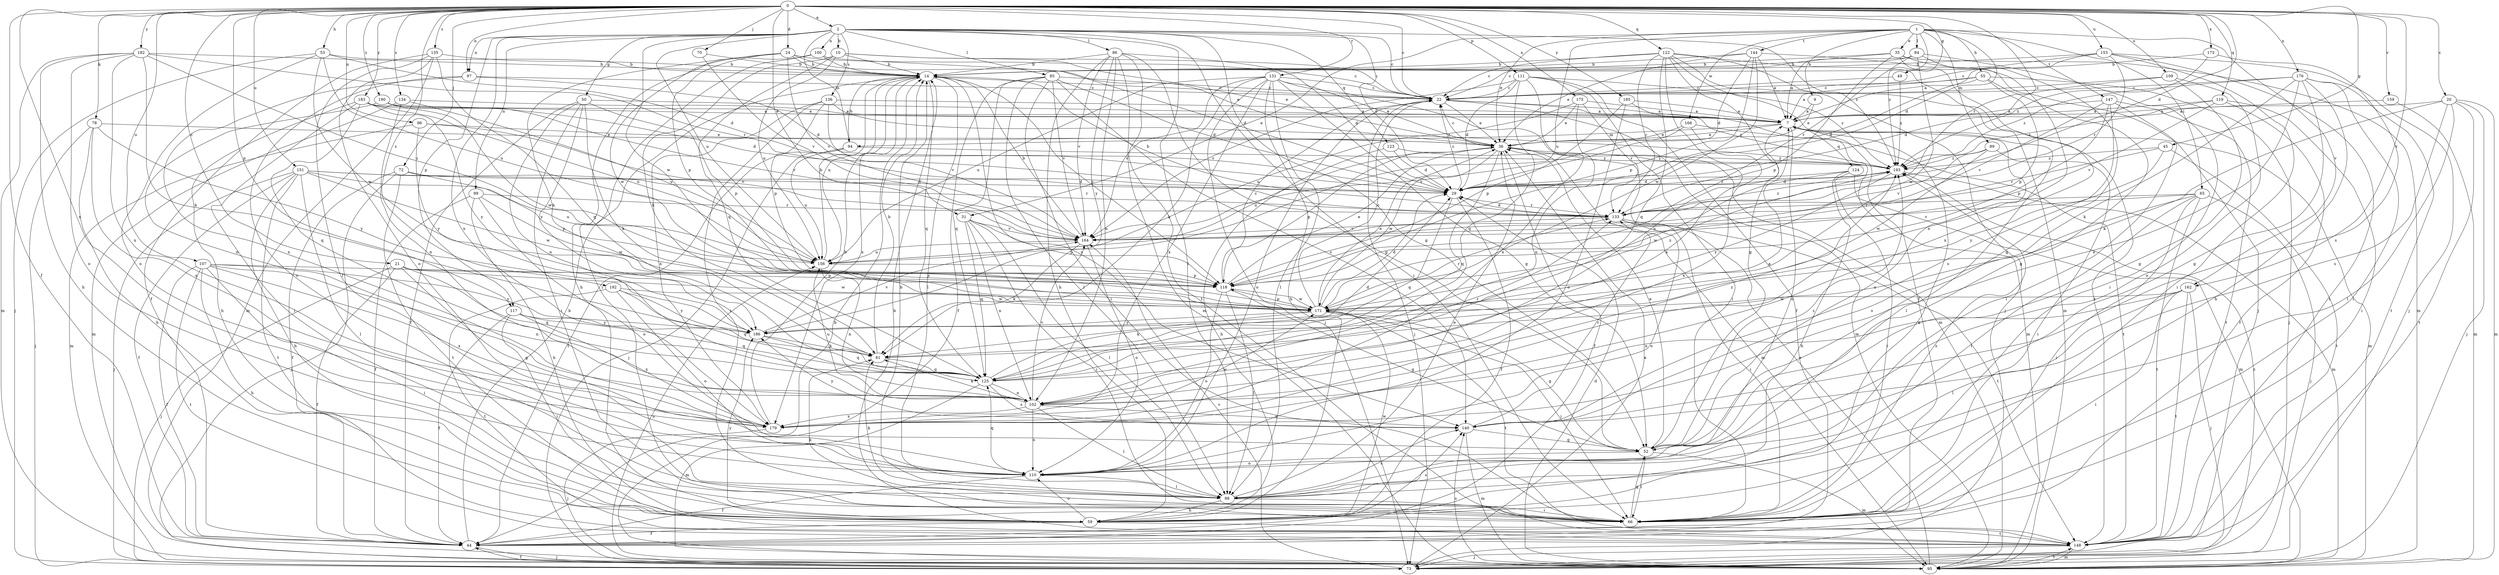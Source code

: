 strict digraph  {
0;
1;
2;
7;
9;
10;
14;
20;
21;
22;
24;
29;
31;
35;
36;
44;
45;
49;
50;
52;
53;
55;
59;
65;
66;
70;
72;
73;
78;
81;
84;
85;
86;
88;
89;
94;
95;
96;
97;
99;
100;
102;
107;
109;
110;
111;
117;
118;
119;
122;
123;
124;
125;
131;
133;
134;
135;
136;
140;
144;
147;
148;
151;
153;
156;
159;
162;
164;
166;
171;
173;
175;
176;
179;
182;
183;
185;
186;
190;
192;
193;
0 -> 2  [label=a];
0 -> 20  [label=c];
0 -> 21  [label=c];
0 -> 22  [label=c];
0 -> 24  [label=d];
0 -> 29  [label=d];
0 -> 31  [label=e];
0 -> 44  [label=f];
0 -> 45  [label=g];
0 -> 49  [label=g];
0 -> 53  [label=h];
0 -> 70  [label=j];
0 -> 72  [label=j];
0 -> 78  [label=k];
0 -> 96  [label=n];
0 -> 97  [label=n];
0 -> 107  [label=o];
0 -> 109  [label=o];
0 -> 111  [label=p];
0 -> 117  [label=p];
0 -> 119  [label=q];
0 -> 122  [label=q];
0 -> 131  [label=r];
0 -> 133  [label=r];
0 -> 134  [label=s];
0 -> 135  [label=s];
0 -> 151  [label=u];
0 -> 153  [label=u];
0 -> 159  [label=v];
0 -> 162  [label=v];
0 -> 173  [label=x];
0 -> 175  [label=x];
0 -> 176  [label=x];
0 -> 179  [label=x];
0 -> 182  [label=y];
0 -> 183  [label=y];
0 -> 185  [label=y];
0 -> 190  [label=z];
0 -> 192  [label=z];
1 -> 9  [label=b];
1 -> 29  [label=d];
1 -> 31  [label=e];
1 -> 35  [label=e];
1 -> 36  [label=e];
1 -> 55  [label=h];
1 -> 65  [label=i];
1 -> 84  [label=l];
1 -> 89  [label=m];
1 -> 144  [label=t];
1 -> 147  [label=t];
1 -> 156  [label=u];
1 -> 162  [label=v];
1 -> 166  [label=w];
1 -> 193  [label=z];
2 -> 10  [label=b];
2 -> 22  [label=c];
2 -> 29  [label=d];
2 -> 50  [label=g];
2 -> 52  [label=g];
2 -> 66  [label=i];
2 -> 85  [label=l];
2 -> 86  [label=l];
2 -> 88  [label=l];
2 -> 94  [label=m];
2 -> 97  [label=n];
2 -> 99  [label=n];
2 -> 100  [label=n];
2 -> 117  [label=p];
2 -> 123  [label=q];
2 -> 136  [label=s];
2 -> 156  [label=u];
2 -> 171  [label=w];
2 -> 179  [label=x];
2 -> 193  [label=z];
7 -> 36  [label=e];
7 -> 88  [label=l];
7 -> 94  [label=m];
7 -> 95  [label=m];
7 -> 110  [label=o];
7 -> 124  [label=q];
9 -> 7  [label=a];
9 -> 36  [label=e];
10 -> 14  [label=b];
10 -> 22  [label=c];
10 -> 36  [label=e];
10 -> 81  [label=k];
10 -> 125  [label=q];
10 -> 156  [label=u];
14 -> 22  [label=c];
14 -> 88  [label=l];
14 -> 118  [label=p];
14 -> 125  [label=q];
14 -> 140  [label=s];
14 -> 156  [label=u];
14 -> 179  [label=x];
20 -> 7  [label=a];
20 -> 73  [label=j];
20 -> 81  [label=k];
20 -> 88  [label=l];
20 -> 95  [label=m];
20 -> 140  [label=s];
20 -> 148  [label=t];
21 -> 44  [label=f];
21 -> 52  [label=g];
21 -> 73  [label=j];
21 -> 118  [label=p];
21 -> 125  [label=q];
21 -> 171  [label=w];
22 -> 7  [label=a];
22 -> 36  [label=e];
22 -> 73  [label=j];
22 -> 95  [label=m];
22 -> 110  [label=o];
22 -> 193  [label=z];
24 -> 14  [label=b];
24 -> 22  [label=c];
24 -> 36  [label=e];
24 -> 81  [label=k];
24 -> 118  [label=p];
24 -> 164  [label=v];
24 -> 171  [label=w];
29 -> 22  [label=c];
29 -> 44  [label=f];
29 -> 125  [label=q];
29 -> 133  [label=r];
29 -> 193  [label=z];
31 -> 66  [label=i];
31 -> 88  [label=l];
31 -> 102  [label=n];
31 -> 118  [label=p];
31 -> 125  [label=q];
31 -> 164  [label=v];
35 -> 14  [label=b];
35 -> 22  [label=c];
35 -> 52  [label=g];
35 -> 95  [label=m];
35 -> 118  [label=p];
35 -> 179  [label=x];
36 -> 22  [label=c];
36 -> 44  [label=f];
36 -> 95  [label=m];
36 -> 118  [label=p];
36 -> 125  [label=q];
36 -> 156  [label=u];
36 -> 171  [label=w];
36 -> 193  [label=z];
44 -> 14  [label=b];
44 -> 73  [label=j];
45 -> 133  [label=r];
45 -> 148  [label=t];
45 -> 186  [label=y];
45 -> 193  [label=z];
49 -> 22  [label=c];
49 -> 193  [label=z];
50 -> 7  [label=a];
50 -> 44  [label=f];
50 -> 66  [label=i];
50 -> 81  [label=k];
50 -> 102  [label=n];
50 -> 118  [label=p];
50 -> 186  [label=y];
52 -> 7  [label=a];
52 -> 36  [label=e];
52 -> 66  [label=i];
52 -> 95  [label=m];
52 -> 110  [label=o];
52 -> 193  [label=z];
53 -> 14  [label=b];
53 -> 29  [label=d];
53 -> 73  [label=j];
53 -> 110  [label=o];
53 -> 156  [label=u];
53 -> 171  [label=w];
55 -> 7  [label=a];
55 -> 22  [label=c];
55 -> 29  [label=d];
55 -> 52  [label=g];
55 -> 73  [label=j];
55 -> 118  [label=p];
59 -> 7  [label=a];
59 -> 44  [label=f];
59 -> 110  [label=o];
59 -> 140  [label=s];
59 -> 148  [label=t];
59 -> 171  [label=w];
59 -> 186  [label=y];
65 -> 66  [label=i];
65 -> 73  [label=j];
65 -> 88  [label=l];
65 -> 133  [label=r];
65 -> 140  [label=s];
65 -> 148  [label=t];
65 -> 164  [label=v];
66 -> 52  [label=g];
66 -> 81  [label=k];
66 -> 193  [label=z];
70 -> 14  [label=b];
70 -> 164  [label=v];
72 -> 29  [label=d];
72 -> 44  [label=f];
72 -> 73  [label=j];
72 -> 118  [label=p];
72 -> 148  [label=t];
73 -> 36  [label=e];
73 -> 44  [label=f];
73 -> 164  [label=v];
73 -> 193  [label=z];
78 -> 36  [label=e];
78 -> 59  [label=h];
78 -> 73  [label=j];
78 -> 179  [label=x];
78 -> 186  [label=y];
81 -> 14  [label=b];
81 -> 125  [label=q];
84 -> 7  [label=a];
84 -> 14  [label=b];
84 -> 66  [label=i];
84 -> 102  [label=n];
84 -> 133  [label=r];
84 -> 171  [label=w];
85 -> 22  [label=c];
85 -> 29  [label=d];
85 -> 44  [label=f];
85 -> 66  [label=i];
85 -> 88  [label=l];
85 -> 125  [label=q];
85 -> 140  [label=s];
85 -> 164  [label=v];
86 -> 14  [label=b];
86 -> 29  [label=d];
86 -> 52  [label=g];
86 -> 59  [label=h];
86 -> 95  [label=m];
86 -> 102  [label=n];
86 -> 148  [label=t];
86 -> 164  [label=v];
86 -> 186  [label=y];
88 -> 14  [label=b];
88 -> 36  [label=e];
88 -> 59  [label=h];
88 -> 66  [label=i];
88 -> 81  [label=k];
88 -> 140  [label=s];
89 -> 66  [label=i];
89 -> 164  [label=v];
89 -> 171  [label=w];
89 -> 193  [label=z];
94 -> 14  [label=b];
94 -> 44  [label=f];
94 -> 73  [label=j];
94 -> 156  [label=u];
94 -> 193  [label=z];
95 -> 14  [label=b];
95 -> 29  [label=d];
95 -> 36  [label=e];
95 -> 140  [label=s];
95 -> 148  [label=t];
95 -> 156  [label=u];
96 -> 36  [label=e];
96 -> 95  [label=m];
96 -> 164  [label=v];
96 -> 186  [label=y];
97 -> 22  [label=c];
97 -> 29  [label=d];
97 -> 110  [label=o];
97 -> 179  [label=x];
99 -> 44  [label=f];
99 -> 59  [label=h];
99 -> 110  [label=o];
99 -> 133  [label=r];
99 -> 171  [label=w];
100 -> 14  [label=b];
100 -> 29  [label=d];
100 -> 59  [label=h];
100 -> 66  [label=i];
102 -> 7  [label=a];
102 -> 81  [label=k];
102 -> 88  [label=l];
102 -> 110  [label=o];
102 -> 140  [label=s];
102 -> 156  [label=u];
102 -> 164  [label=v];
102 -> 179  [label=x];
102 -> 193  [label=z];
107 -> 44  [label=f];
107 -> 59  [label=h];
107 -> 66  [label=i];
107 -> 102  [label=n];
107 -> 118  [label=p];
107 -> 148  [label=t];
107 -> 179  [label=x];
107 -> 186  [label=y];
109 -> 22  [label=c];
109 -> 29  [label=d];
109 -> 52  [label=g];
109 -> 110  [label=o];
110 -> 44  [label=f];
110 -> 88  [label=l];
110 -> 125  [label=q];
111 -> 22  [label=c];
111 -> 29  [label=d];
111 -> 44  [label=f];
111 -> 66  [label=i];
111 -> 125  [label=q];
111 -> 164  [label=v];
111 -> 179  [label=x];
111 -> 193  [label=z];
117 -> 44  [label=f];
117 -> 66  [label=i];
117 -> 125  [label=q];
117 -> 179  [label=x];
117 -> 186  [label=y];
118 -> 22  [label=c];
118 -> 36  [label=e];
118 -> 52  [label=g];
118 -> 88  [label=l];
118 -> 110  [label=o];
118 -> 171  [label=w];
119 -> 7  [label=a];
119 -> 44  [label=f];
119 -> 66  [label=i];
119 -> 164  [label=v];
119 -> 193  [label=z];
122 -> 14  [label=b];
122 -> 22  [label=c];
122 -> 44  [label=f];
122 -> 52  [label=g];
122 -> 73  [label=j];
122 -> 95  [label=m];
122 -> 102  [label=n];
122 -> 125  [label=q];
122 -> 133  [label=r];
122 -> 148  [label=t];
123 -> 29  [label=d];
123 -> 59  [label=h];
123 -> 193  [label=z];
124 -> 29  [label=d];
124 -> 59  [label=h];
124 -> 66  [label=i];
124 -> 95  [label=m];
124 -> 171  [label=w];
125 -> 7  [label=a];
125 -> 29  [label=d];
125 -> 95  [label=m];
125 -> 102  [label=n];
125 -> 133  [label=r];
125 -> 140  [label=s];
131 -> 22  [label=c];
131 -> 36  [label=e];
131 -> 52  [label=g];
131 -> 59  [label=h];
131 -> 73  [label=j];
131 -> 81  [label=k];
131 -> 88  [label=l];
131 -> 95  [label=m];
131 -> 156  [label=u];
131 -> 164  [label=v];
131 -> 179  [label=x];
133 -> 14  [label=b];
133 -> 29  [label=d];
133 -> 66  [label=i];
133 -> 110  [label=o];
133 -> 148  [label=t];
133 -> 164  [label=v];
133 -> 193  [label=z];
134 -> 7  [label=a];
134 -> 95  [label=m];
134 -> 102  [label=n];
134 -> 156  [label=u];
135 -> 14  [label=b];
135 -> 44  [label=f];
135 -> 88  [label=l];
135 -> 95  [label=m];
135 -> 110  [label=o];
135 -> 125  [label=q];
136 -> 7  [label=a];
136 -> 66  [label=i];
136 -> 118  [label=p];
136 -> 164  [label=v];
136 -> 179  [label=x];
136 -> 193  [label=z];
140 -> 52  [label=g];
140 -> 95  [label=m];
140 -> 133  [label=r];
140 -> 186  [label=y];
144 -> 7  [label=a];
144 -> 14  [label=b];
144 -> 29  [label=d];
144 -> 36  [label=e];
144 -> 73  [label=j];
144 -> 118  [label=p];
144 -> 171  [label=w];
147 -> 7  [label=a];
147 -> 88  [label=l];
147 -> 118  [label=p];
147 -> 140  [label=s];
147 -> 148  [label=t];
147 -> 164  [label=v];
148 -> 14  [label=b];
148 -> 73  [label=j];
148 -> 95  [label=m];
151 -> 29  [label=d];
151 -> 44  [label=f];
151 -> 59  [label=h];
151 -> 73  [label=j];
151 -> 88  [label=l];
151 -> 133  [label=r];
151 -> 148  [label=t];
151 -> 156  [label=u];
151 -> 171  [label=w];
153 -> 7  [label=a];
153 -> 14  [label=b];
153 -> 22  [label=c];
153 -> 66  [label=i];
153 -> 73  [label=j];
153 -> 133  [label=r];
153 -> 148  [label=t];
156 -> 14  [label=b];
156 -> 102  [label=n];
156 -> 118  [label=p];
159 -> 7  [label=a];
159 -> 95  [label=m];
162 -> 66  [label=i];
162 -> 73  [label=j];
162 -> 88  [label=l];
162 -> 102  [label=n];
162 -> 148  [label=t];
162 -> 171  [label=w];
164 -> 14  [label=b];
164 -> 81  [label=k];
164 -> 110  [label=o];
164 -> 156  [label=u];
166 -> 36  [label=e];
166 -> 148  [label=t];
166 -> 164  [label=v];
166 -> 179  [label=x];
171 -> 22  [label=c];
171 -> 29  [label=d];
171 -> 36  [label=e];
171 -> 52  [label=g];
171 -> 66  [label=i];
171 -> 81  [label=k];
171 -> 118  [label=p];
171 -> 133  [label=r];
171 -> 148  [label=t];
171 -> 186  [label=y];
171 -> 193  [label=z];
173 -> 14  [label=b];
173 -> 140  [label=s];
173 -> 193  [label=z];
175 -> 7  [label=a];
175 -> 36  [label=e];
175 -> 102  [label=n];
175 -> 133  [label=r];
175 -> 156  [label=u];
176 -> 22  [label=c];
176 -> 52  [label=g];
176 -> 59  [label=h];
176 -> 66  [label=i];
176 -> 81  [label=k];
176 -> 148  [label=t];
176 -> 179  [label=x];
176 -> 193  [label=z];
179 -> 14  [label=b];
179 -> 73  [label=j];
179 -> 171  [label=w];
182 -> 14  [label=b];
182 -> 59  [label=h];
182 -> 81  [label=k];
182 -> 95  [label=m];
182 -> 110  [label=o];
182 -> 133  [label=r];
182 -> 156  [label=u];
182 -> 179  [label=x];
183 -> 7  [label=a];
183 -> 29  [label=d];
183 -> 59  [label=h];
183 -> 66  [label=i];
183 -> 125  [label=q];
183 -> 156  [label=u];
183 -> 186  [label=y];
185 -> 7  [label=a];
185 -> 95  [label=m];
185 -> 110  [label=o];
185 -> 118  [label=p];
186 -> 81  [label=k];
186 -> 125  [label=q];
186 -> 164  [label=v];
190 -> 7  [label=a];
190 -> 102  [label=n];
190 -> 164  [label=v];
190 -> 171  [label=w];
192 -> 110  [label=o];
192 -> 125  [label=q];
192 -> 148  [label=t];
192 -> 171  [label=w];
192 -> 186  [label=y];
193 -> 29  [label=d];
193 -> 95  [label=m];
193 -> 186  [label=y];
}
